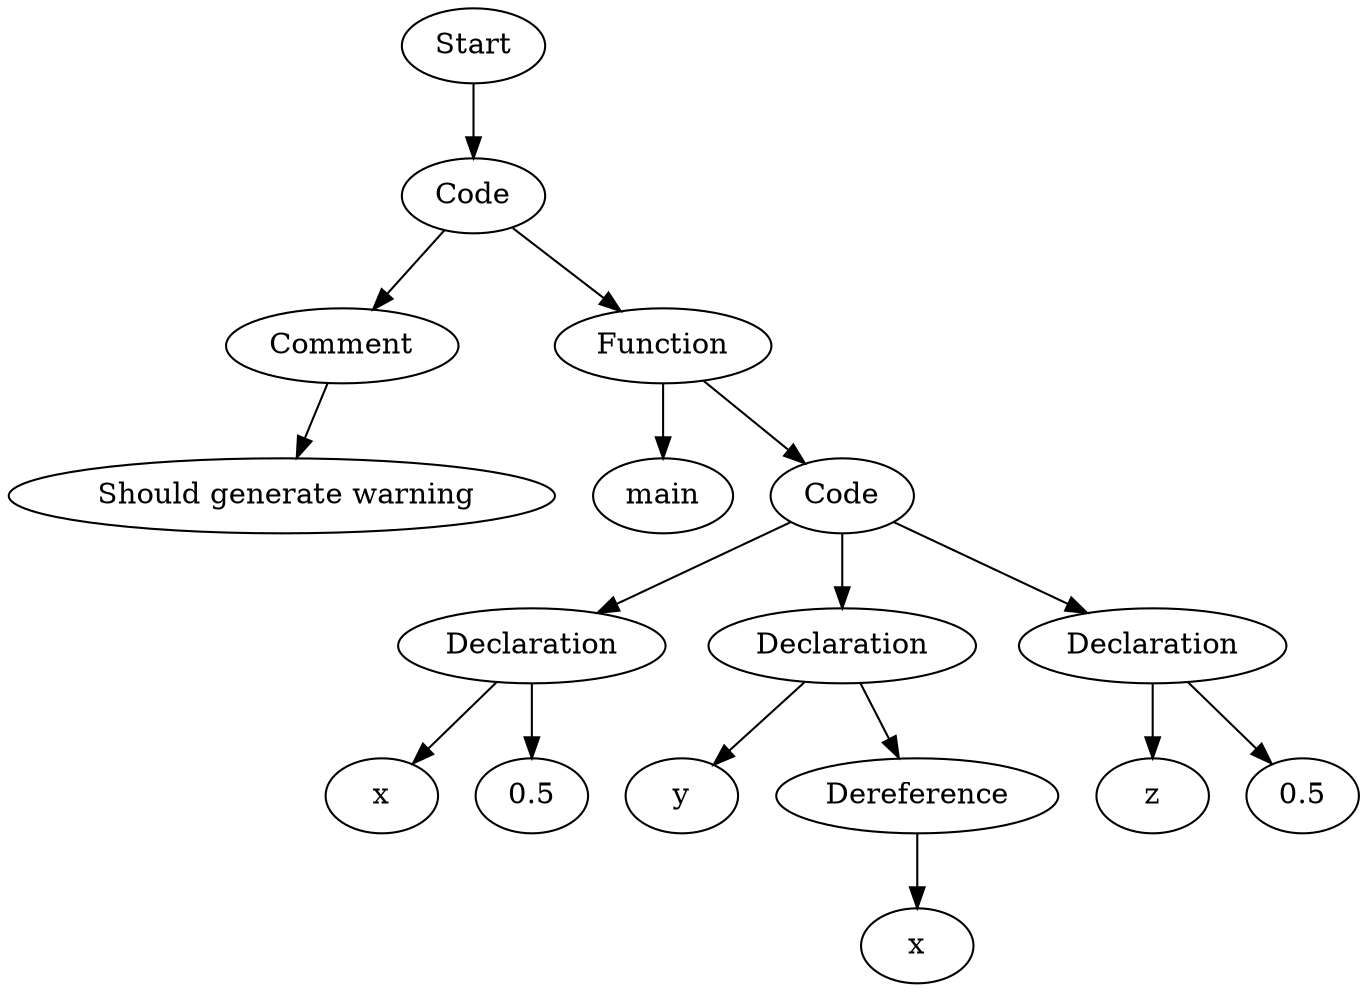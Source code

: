 digraph AST {
  "2044774909504" [label="Start"];
  "2044774909504" -> "2044774910032";
  "2044774910032" [label="Code"];
  "2044774910032" -> "2044774911568";
  "2044774910032" -> "2044774911280";
  "2044774911568" [label="Comment"];
  "2044774911568" -> "2044774934848";
  "2044774934848" [label=" Should generate warning
"];
  "2044774911280" [label="Function"];
  "2044774911280" -> "2044774911664";
  "2044774911280" -> "2044774910608";
  "2044774911664" [label="main"];
  "2044774910608" [label="Code"];
  "2044774910608" -> "2044774911808";
  "2044774910608" -> "2044774933600";
  "2044774910608" -> "2044774933696";
  "2044774911808" [label="Declaration"];
  "2044774911808" -> "2044774911328";
  "2044774911808" -> "2044774933648";
  "2044774911328" [label="x"];
  "2044774933648" [label="0.5"];
  "2044774933600" [label="Declaration"];
  "2044774933600" -> "2044774933072";
  "2044774933600" -> "2044774934272";
  "2044774933072" [label="y"];
  "2044774934272" [label="Dereference"];
  "2044774934272" -> "2044774933312";
  "2044774933312" [label="x"];
  "2044774933696" [label="Declaration"];
  "2044774933696" -> "2044774933936";
  "2044774933696" -> "2044774934368";
  "2044774933936" [label="z"];
  "2044774934368" [label="0.5"];
}
